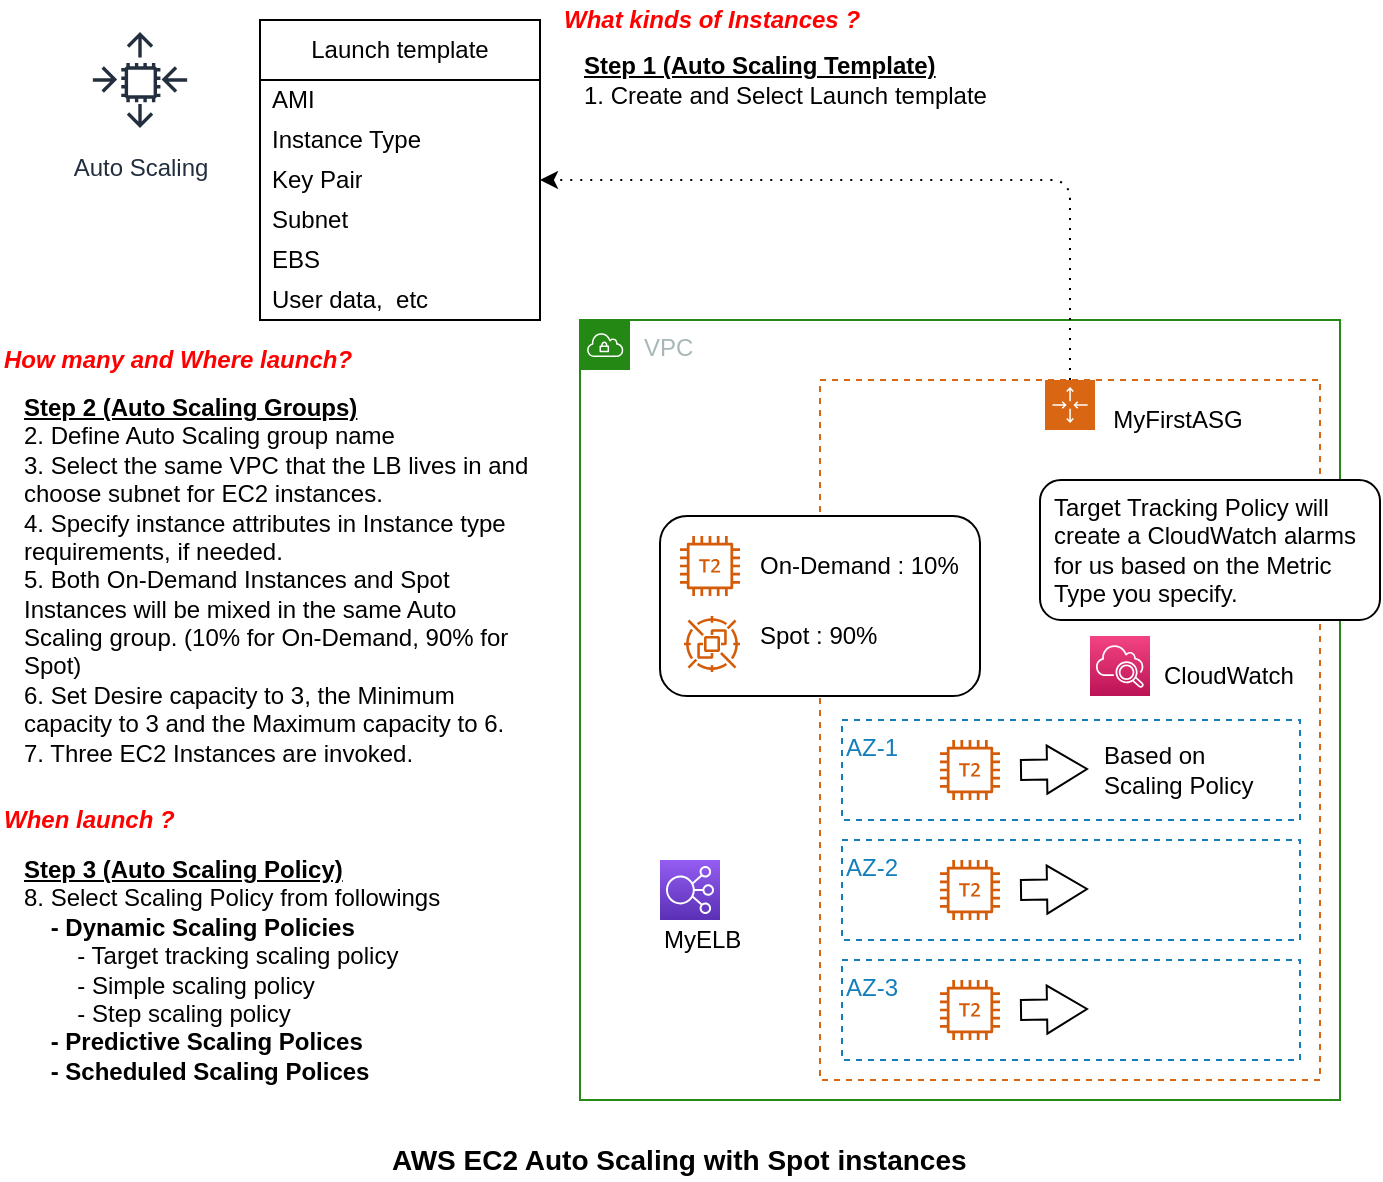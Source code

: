 <mxfile version="20.8.16" type="github">
  <diagram name="ページ1" id="sC4nIIa1NE7DnZuSuOCW">
    <mxGraphModel dx="1674" dy="775" grid="1" gridSize="10" guides="1" tooltips="1" connect="1" arrows="1" fold="1" page="1" pageScale="1" pageWidth="827" pageHeight="1169" math="0" shadow="0">
      <root>
        <mxCell id="0" />
        <mxCell id="1" parent="0" />
        <mxCell id="nTLwuemBcKeWRpqzfgbb-3" value="Launch template" style="swimlane;fontStyle=0;childLayout=stackLayout;horizontal=1;startSize=30;horizontalStack=0;resizeParent=1;resizeParentMax=0;resizeLast=0;collapsible=1;marginBottom=0;whiteSpace=wrap;html=1;" vertex="1" parent="1">
          <mxGeometry x="200" y="40" width="140" height="150" as="geometry" />
        </mxCell>
        <mxCell id="nTLwuemBcKeWRpqzfgbb-4" value="AMI" style="text;strokeColor=none;fillColor=none;align=left;verticalAlign=middle;spacingLeft=4;spacingRight=4;overflow=hidden;points=[[0,0.5],[1,0.5]];portConstraint=eastwest;rotatable=0;whiteSpace=wrap;html=1;" vertex="1" parent="nTLwuemBcKeWRpqzfgbb-3">
          <mxGeometry y="30" width="140" height="20" as="geometry" />
        </mxCell>
        <mxCell id="nTLwuemBcKeWRpqzfgbb-5" value="Instance Type" style="text;strokeColor=none;fillColor=none;align=left;verticalAlign=middle;spacingLeft=4;spacingRight=4;overflow=hidden;points=[[0,0.5],[1,0.5]];portConstraint=eastwest;rotatable=0;whiteSpace=wrap;html=1;" vertex="1" parent="nTLwuemBcKeWRpqzfgbb-3">
          <mxGeometry y="50" width="140" height="20" as="geometry" />
        </mxCell>
        <mxCell id="nTLwuemBcKeWRpqzfgbb-6" value="Key Pair" style="text;strokeColor=none;fillColor=none;align=left;verticalAlign=middle;spacingLeft=4;spacingRight=4;overflow=hidden;points=[[0,0.5],[1,0.5]];portConstraint=eastwest;rotatable=0;whiteSpace=wrap;html=1;" vertex="1" parent="nTLwuemBcKeWRpqzfgbb-3">
          <mxGeometry y="70" width="140" height="20" as="geometry" />
        </mxCell>
        <mxCell id="nTLwuemBcKeWRpqzfgbb-9" value="Subnet" style="text;strokeColor=none;fillColor=none;align=left;verticalAlign=middle;spacingLeft=4;spacingRight=4;overflow=hidden;points=[[0,0.5],[1,0.5]];portConstraint=eastwest;rotatable=0;whiteSpace=wrap;html=1;" vertex="1" parent="nTLwuemBcKeWRpqzfgbb-3">
          <mxGeometry y="90" width="140" height="20" as="geometry" />
        </mxCell>
        <mxCell id="nTLwuemBcKeWRpqzfgbb-10" value="EBS" style="text;strokeColor=none;fillColor=none;align=left;verticalAlign=middle;spacingLeft=4;spacingRight=4;overflow=hidden;points=[[0,0.5],[1,0.5]];portConstraint=eastwest;rotatable=0;whiteSpace=wrap;html=1;" vertex="1" parent="nTLwuemBcKeWRpqzfgbb-3">
          <mxGeometry y="110" width="140" height="20" as="geometry" />
        </mxCell>
        <mxCell id="nTLwuemBcKeWRpqzfgbb-8" value="User data,&amp;nbsp; etc" style="text;strokeColor=none;fillColor=none;align=left;verticalAlign=middle;spacingLeft=4;spacingRight=4;overflow=hidden;points=[[0,0.5],[1,0.5]];portConstraint=eastwest;rotatable=0;whiteSpace=wrap;html=1;" vertex="1" parent="nTLwuemBcKeWRpqzfgbb-3">
          <mxGeometry y="130" width="140" height="20" as="geometry" />
        </mxCell>
        <mxCell id="nTLwuemBcKeWRpqzfgbb-12" value="Auto Scaling" style="sketch=0;outlineConnect=0;fontColor=#232F3E;gradientColor=none;strokeColor=#232F3E;fillColor=#ffffff;dashed=0;verticalLabelPosition=bottom;verticalAlign=top;align=center;html=1;fontSize=12;fontStyle=0;aspect=fixed;shape=mxgraph.aws4.resourceIcon;resIcon=mxgraph.aws4.auto_scaling;" vertex="1" parent="1">
          <mxGeometry x="110" y="40" width="60" height="60" as="geometry" />
        </mxCell>
        <mxCell id="nTLwuemBcKeWRpqzfgbb-14" value="&lt;b&gt;&lt;u&gt;Step 1 (Auto Scaling Template)&lt;/u&gt;&lt;/b&gt;&lt;br&gt;1. Create and Select Launch template" style="text;html=1;strokeColor=none;fillColor=none;align=left;verticalAlign=middle;whiteSpace=wrap;rounded=0;" vertex="1" parent="1">
          <mxGeometry x="360" y="50" width="260" height="40" as="geometry" />
        </mxCell>
        <mxCell id="nTLwuemBcKeWRpqzfgbb-18" value="VPC" style="points=[[0,0],[0.25,0],[0.5,0],[0.75,0],[1,0],[1,0.25],[1,0.5],[1,0.75],[1,1],[0.75,1],[0.5,1],[0.25,1],[0,1],[0,0.75],[0,0.5],[0,0.25]];outlineConnect=0;gradientColor=none;html=1;whiteSpace=wrap;fontSize=12;fontStyle=0;container=1;pointerEvents=0;collapsible=0;recursiveResize=0;shape=mxgraph.aws4.group;grIcon=mxgraph.aws4.group_vpc;strokeColor=#248814;fillColor=none;verticalAlign=top;align=left;spacingLeft=30;fontColor=#AAB7B8;dashed=0;" vertex="1" parent="1">
          <mxGeometry x="360" y="190" width="380" height="390" as="geometry" />
        </mxCell>
        <mxCell id="nTLwuemBcKeWRpqzfgbb-13" value="" style="points=[[0,0],[0.25,0],[0.5,0],[0.75,0],[1,0],[1,0.25],[1,0.5],[1,0.75],[1,1],[0.75,1],[0.5,1],[0.25,1],[0,1],[0,0.75],[0,0.5],[0,0.25]];outlineConnect=0;gradientColor=none;html=1;whiteSpace=wrap;fontSize=12;fontStyle=0;container=1;pointerEvents=0;collapsible=0;recursiveResize=0;shape=mxgraph.aws4.groupCenter;grIcon=mxgraph.aws4.group_auto_scaling_group;grStroke=1;strokeColor=#D86613;fillColor=none;verticalAlign=top;align=center;fontColor=#D86613;dashed=1;spacingTop=25;" vertex="1" parent="nTLwuemBcKeWRpqzfgbb-18">
          <mxGeometry x="120" y="30" width="250" height="350" as="geometry" />
        </mxCell>
        <mxCell id="nTLwuemBcKeWRpqzfgbb-27" value="" style="rounded=1;whiteSpace=wrap;html=1;fontColor=#000000;" vertex="1" parent="nTLwuemBcKeWRpqzfgbb-13">
          <mxGeometry x="-80" y="68" width="160" height="90" as="geometry" />
        </mxCell>
        <mxCell id="nTLwuemBcKeWRpqzfgbb-23" value="" style="sketch=0;outlineConnect=0;fontColor=#232F3E;gradientColor=none;fillColor=#D45B07;strokeColor=none;dashed=0;verticalLabelPosition=bottom;verticalAlign=top;align=center;html=1;fontSize=12;fontStyle=0;aspect=fixed;pointerEvents=1;shape=mxgraph.aws4.t2_instance;" vertex="1" parent="nTLwuemBcKeWRpqzfgbb-13">
          <mxGeometry x="-70" y="78" width="30" height="30" as="geometry" />
        </mxCell>
        <mxCell id="nTLwuemBcKeWRpqzfgbb-24" value="On-Demand : 10%" style="text;html=1;strokeColor=none;fillColor=none;align=left;verticalAlign=middle;whiteSpace=wrap;rounded=0;" vertex="1" parent="nTLwuemBcKeWRpqzfgbb-13">
          <mxGeometry x="-32" y="83" width="112" height="20" as="geometry" />
        </mxCell>
        <mxCell id="nTLwuemBcKeWRpqzfgbb-25" value="" style="sketch=0;outlineConnect=0;fontColor=#232F3E;gradientColor=none;fillColor=#D45B07;strokeColor=none;dashed=0;verticalLabelPosition=bottom;verticalAlign=top;align=center;html=1;fontSize=12;fontStyle=0;aspect=fixed;pointerEvents=1;shape=mxgraph.aws4.spot_instance;" vertex="1" parent="nTLwuemBcKeWRpqzfgbb-13">
          <mxGeometry x="-68" y="118" width="28" height="28" as="geometry" />
        </mxCell>
        <mxCell id="nTLwuemBcKeWRpqzfgbb-26" value="Spot : 90%" style="text;html=1;strokeColor=none;fillColor=none;align=left;verticalAlign=middle;whiteSpace=wrap;rounded=0;" vertex="1" parent="nTLwuemBcKeWRpqzfgbb-13">
          <mxGeometry x="-32" y="118" width="112" height="20" as="geometry" />
        </mxCell>
        <mxCell id="nTLwuemBcKeWRpqzfgbb-29" value="" style="sketch=0;outlineConnect=0;fontColor=#232F3E;gradientColor=none;fillColor=#D45B07;strokeColor=none;dashed=0;verticalLabelPosition=bottom;verticalAlign=top;align=center;html=1;fontSize=12;fontStyle=0;aspect=fixed;pointerEvents=1;shape=mxgraph.aws4.t2_instance;" vertex="1" parent="nTLwuemBcKeWRpqzfgbb-13">
          <mxGeometry x="60" y="180" width="30" height="30" as="geometry" />
        </mxCell>
        <mxCell id="nTLwuemBcKeWRpqzfgbb-30" value="AZ-1" style="fillColor=none;strokeColor=#147EBA;dashed=1;verticalAlign=top;fontStyle=0;fontColor=#147EBA;align=left;" vertex="1" parent="nTLwuemBcKeWRpqzfgbb-13">
          <mxGeometry x="11" y="170" width="229" height="50" as="geometry" />
        </mxCell>
        <mxCell id="nTLwuemBcKeWRpqzfgbb-35" value="" style="shape=flexArrow;endArrow=classic;html=1;rounded=0;fontColor=#000000;endWidth=13;endSize=6.33;" edge="1" parent="nTLwuemBcKeWRpqzfgbb-13">
          <mxGeometry width="50" height="50" relative="1" as="geometry">
            <mxPoint x="100" y="195" as="sourcePoint" />
            <mxPoint x="134" y="194.5" as="targetPoint" />
          </mxGeometry>
        </mxCell>
        <mxCell id="nTLwuemBcKeWRpqzfgbb-38" value="" style="sketch=0;outlineConnect=0;fontColor=#232F3E;gradientColor=none;fillColor=#D45B07;strokeColor=none;dashed=0;verticalLabelPosition=bottom;verticalAlign=top;align=center;html=1;fontSize=12;fontStyle=0;aspect=fixed;pointerEvents=1;shape=mxgraph.aws4.t2_instance;" vertex="1" parent="nTLwuemBcKeWRpqzfgbb-13">
          <mxGeometry x="60" y="240" width="30" height="30" as="geometry" />
        </mxCell>
        <mxCell id="nTLwuemBcKeWRpqzfgbb-39" value="AZ-2" style="fillColor=none;strokeColor=#147EBA;dashed=1;verticalAlign=top;fontStyle=0;fontColor=#147EBA;align=left;" vertex="1" parent="nTLwuemBcKeWRpqzfgbb-13">
          <mxGeometry x="11" y="230" width="229" height="50" as="geometry" />
        </mxCell>
        <mxCell id="nTLwuemBcKeWRpqzfgbb-40" value="" style="shape=flexArrow;endArrow=classic;html=1;rounded=0;fontColor=#000000;endWidth=13;endSize=6.33;" edge="1" parent="nTLwuemBcKeWRpqzfgbb-13">
          <mxGeometry width="50" height="50" relative="1" as="geometry">
            <mxPoint x="100" y="255" as="sourcePoint" />
            <mxPoint x="134" y="254.5" as="targetPoint" />
          </mxGeometry>
        </mxCell>
        <mxCell id="nTLwuemBcKeWRpqzfgbb-41" value="" style="sketch=0;outlineConnect=0;fontColor=#232F3E;gradientColor=none;fillColor=#D45B07;strokeColor=none;dashed=0;verticalLabelPosition=bottom;verticalAlign=top;align=center;html=1;fontSize=12;fontStyle=0;aspect=fixed;pointerEvents=1;shape=mxgraph.aws4.t2_instance;" vertex="1" parent="nTLwuemBcKeWRpqzfgbb-13">
          <mxGeometry x="60" y="300" width="30" height="30" as="geometry" />
        </mxCell>
        <mxCell id="nTLwuemBcKeWRpqzfgbb-42" value="AZ-3" style="fillColor=none;strokeColor=#147EBA;dashed=1;verticalAlign=top;fontStyle=0;fontColor=#147EBA;align=left;" vertex="1" parent="nTLwuemBcKeWRpqzfgbb-13">
          <mxGeometry x="11" y="290" width="229" height="50" as="geometry" />
        </mxCell>
        <mxCell id="nTLwuemBcKeWRpqzfgbb-43" value="" style="shape=flexArrow;endArrow=classic;html=1;rounded=0;fontColor=#000000;endWidth=13;endSize=6.33;" edge="1" parent="nTLwuemBcKeWRpqzfgbb-13">
          <mxGeometry width="50" height="50" relative="1" as="geometry">
            <mxPoint x="100" y="315" as="sourcePoint" />
            <mxPoint x="134" y="314.5" as="targetPoint" />
          </mxGeometry>
        </mxCell>
        <mxCell id="nTLwuemBcKeWRpqzfgbb-44" value="Based on Scaling Policy" style="text;html=1;strokeColor=none;fillColor=none;align=left;verticalAlign=middle;whiteSpace=wrap;rounded=0;" vertex="1" parent="nTLwuemBcKeWRpqzfgbb-13">
          <mxGeometry x="140" y="177.5" width="80" height="35" as="geometry" />
        </mxCell>
        <mxCell id="nTLwuemBcKeWRpqzfgbb-48" value="" style="rounded=1;whiteSpace=wrap;html=1;fontColor=#000000;" vertex="1" parent="nTLwuemBcKeWRpqzfgbb-13">
          <mxGeometry x="110" y="50" width="170" height="70" as="geometry" />
        </mxCell>
        <mxCell id="nTLwuemBcKeWRpqzfgbb-47" value="Target Tracking Policy will create a CloudWatch alarms for us based on the Metric Type you specify." style="text;html=1;strokeColor=none;fillColor=none;align=left;verticalAlign=middle;whiteSpace=wrap;rounded=0;" vertex="1" parent="nTLwuemBcKeWRpqzfgbb-13">
          <mxGeometry x="115" y="52.5" width="160" height="65" as="geometry" />
        </mxCell>
        <mxCell id="nTLwuemBcKeWRpqzfgbb-45" value="" style="sketch=0;points=[[0,0,0],[0.25,0,0],[0.5,0,0],[0.75,0,0],[1,0,0],[0,1,0],[0.25,1,0],[0.5,1,0],[0.75,1,0],[1,1,0],[0,0.25,0],[0,0.5,0],[0,0.75,0],[1,0.25,0],[1,0.5,0],[1,0.75,0]];points=[[0,0,0],[0.25,0,0],[0.5,0,0],[0.75,0,0],[1,0,0],[0,1,0],[0.25,1,0],[0.5,1,0],[0.75,1,0],[1,1,0],[0,0.25,0],[0,0.5,0],[0,0.75,0],[1,0.25,0],[1,0.5,0],[1,0.75,0]];outlineConnect=0;fontColor=#232F3E;gradientColor=#F34482;gradientDirection=north;fillColor=#BC1356;strokeColor=#ffffff;dashed=0;verticalLabelPosition=bottom;verticalAlign=top;align=center;html=1;fontSize=12;fontStyle=0;aspect=fixed;shape=mxgraph.aws4.resourceIcon;resIcon=mxgraph.aws4.cloudwatch_2;" vertex="1" parent="nTLwuemBcKeWRpqzfgbb-13">
          <mxGeometry x="135" y="128" width="30" height="30" as="geometry" />
        </mxCell>
        <mxCell id="nTLwuemBcKeWRpqzfgbb-46" value="CloudWatch" style="text;html=1;strokeColor=none;fillColor=none;align=left;verticalAlign=middle;whiteSpace=wrap;rounded=0;" vertex="1" parent="nTLwuemBcKeWRpqzfgbb-13">
          <mxGeometry x="170" y="138" width="40" height="20" as="geometry" />
        </mxCell>
        <mxCell id="nTLwuemBcKeWRpqzfgbb-22" value="MyFirstASG" style="text;html=1;strokeColor=none;fillColor=none;align=center;verticalAlign=middle;whiteSpace=wrap;rounded=0;" vertex="1" parent="nTLwuemBcKeWRpqzfgbb-13">
          <mxGeometry x="140" y="10" width="78" height="20" as="geometry" />
        </mxCell>
        <mxCell id="nTLwuemBcKeWRpqzfgbb-19" value="" style="sketch=0;points=[[0,0,0],[0.25,0,0],[0.5,0,0],[0.75,0,0],[1,0,0],[0,1,0],[0.25,1,0],[0.5,1,0],[0.75,1,0],[1,1,0],[0,0.25,0],[0,0.5,0],[0,0.75,0],[1,0.25,0],[1,0.5,0],[1,0.75,0]];outlineConnect=0;fontColor=#232F3E;gradientColor=#945DF2;gradientDirection=north;fillColor=#5A30B5;strokeColor=#ffffff;dashed=0;verticalLabelPosition=bottom;verticalAlign=top;align=center;html=1;fontSize=12;fontStyle=0;aspect=fixed;shape=mxgraph.aws4.resourceIcon;resIcon=mxgraph.aws4.elastic_load_balancing;" vertex="1" parent="nTLwuemBcKeWRpqzfgbb-18">
          <mxGeometry x="40" y="270" width="30" height="30" as="geometry" />
        </mxCell>
        <mxCell id="nTLwuemBcKeWRpqzfgbb-21" value="MyELB" style="text;html=1;strokeColor=none;fillColor=none;align=left;verticalAlign=middle;whiteSpace=wrap;rounded=0;" vertex="1" parent="nTLwuemBcKeWRpqzfgbb-18">
          <mxGeometry x="40" y="300" width="40" height="20" as="geometry" />
        </mxCell>
        <mxCell id="nTLwuemBcKeWRpqzfgbb-20" value="&lt;b&gt;&lt;u&gt;Step 2 (Auto Scaling Groups)&lt;/u&gt;&lt;/b&gt;&lt;br&gt;2. Define Auto Scaling group name&lt;br&gt;3. Select the same VPC that the LB lives in and choose subnet for EC2 instances.&lt;br&gt;4. Specify instance attributes in Instance type requirements, if needed.&lt;br&gt;5. Both On-Demand Instances and Spot Instances will be mixed in the same Auto Scaling group. (10% for On-Demand, 90% for Spot)&lt;br&gt;6. Set Desire capacity to 3, the Minimum capacity to 3 and the Maximum capacity to 6.&lt;br style=&quot;border-color: var(--border-color);&quot;&gt;7. Three EC2 Instances are invoked." style="text;html=1;strokeColor=none;fillColor=none;align=left;verticalAlign=middle;whiteSpace=wrap;rounded=0;" vertex="1" parent="1">
          <mxGeometry x="80" y="220" width="260" height="200" as="geometry" />
        </mxCell>
        <mxCell id="nTLwuemBcKeWRpqzfgbb-28" value="&lt;b&gt;&lt;u&gt;Step 3 (Auto Scaling Policy)&lt;/u&gt;&lt;/b&gt;&lt;br&gt;8. Select Scaling Policy from followings&lt;br&gt;&lt;b&gt;&amp;nbsp; &amp;nbsp;&amp;nbsp;- Dynamic Scaling Policies&lt;br&gt;&lt;/b&gt;&amp;nbsp; &amp;nbsp; &amp;nbsp; &amp;nbsp; - Target tracking scaling policy&lt;br&gt;&amp;nbsp; &amp;nbsp; &amp;nbsp; &amp;nbsp; - Simple scaling policy&lt;br&gt;&amp;nbsp; &amp;nbsp; &amp;nbsp; &amp;nbsp; - Step scaling policy&lt;br&gt;&lt;b&gt;&amp;nbsp; &amp;nbsp; - Predictive Scaling Polices&lt;br&gt;&amp;nbsp; &amp;nbsp; - Scheduled Scaling Polices&lt;/b&gt;" style="text;html=1;strokeColor=none;fillColor=none;align=left;verticalAlign=middle;whiteSpace=wrap;rounded=0;" vertex="1" parent="1">
          <mxGeometry x="80" y="450" width="260" height="130" as="geometry" />
        </mxCell>
        <mxCell id="nTLwuemBcKeWRpqzfgbb-56" style="edgeStyle=orthogonalEdgeStyle;rounded=1;orthogonalLoop=1;jettySize=auto;html=1;exitX=0.5;exitY=0;exitDx=0;exitDy=0;entryX=1;entryY=0.5;entryDx=0;entryDy=0;fontColor=#000000;fillColor=none;dashed=1;dashPattern=1 4;" edge="1" parent="1" source="nTLwuemBcKeWRpqzfgbb-13" target="nTLwuemBcKeWRpqzfgbb-6">
          <mxGeometry relative="1" as="geometry" />
        </mxCell>
        <mxCell id="nTLwuemBcKeWRpqzfgbb-58" value="&lt;font color=&quot;#ff0000&quot;&gt;What kinds of Instances ?&lt;/font&gt;" style="text;html=1;strokeColor=none;fillColor=none;align=left;verticalAlign=middle;whiteSpace=wrap;rounded=0;fontStyle=3" vertex="1" parent="1">
          <mxGeometry x="350" y="30" width="170" height="20" as="geometry" />
        </mxCell>
        <mxCell id="nTLwuemBcKeWRpqzfgbb-59" value="&lt;font color=&quot;#ff0000&quot;&gt;How many and Where launch?&lt;/font&gt;" style="text;html=1;strokeColor=none;fillColor=none;align=left;verticalAlign=middle;whiteSpace=wrap;rounded=0;fontStyle=3" vertex="1" parent="1">
          <mxGeometry x="70" y="200" width="200" height="20" as="geometry" />
        </mxCell>
        <mxCell id="nTLwuemBcKeWRpqzfgbb-60" value="&lt;font color=&quot;#ff0000&quot;&gt;When launch ?&lt;/font&gt;" style="text;html=1;strokeColor=none;fillColor=none;align=left;verticalAlign=middle;whiteSpace=wrap;rounded=0;fontStyle=3" vertex="1" parent="1">
          <mxGeometry x="70" y="430" width="170" height="20" as="geometry" />
        </mxCell>
        <mxCell id="nTLwuemBcKeWRpqzfgbb-61" value="&lt;font style=&quot;font-size: 14px;&quot;&gt;AWS EC2 Auto Scaling with Spot instances&lt;/font&gt;" style="text;html=1;strokeColor=none;fillColor=none;align=left;verticalAlign=middle;whiteSpace=wrap;rounded=0;fontStyle=1" vertex="1" parent="1">
          <mxGeometry x="264" y="600" width="300" height="20" as="geometry" />
        </mxCell>
      </root>
    </mxGraphModel>
  </diagram>
</mxfile>

